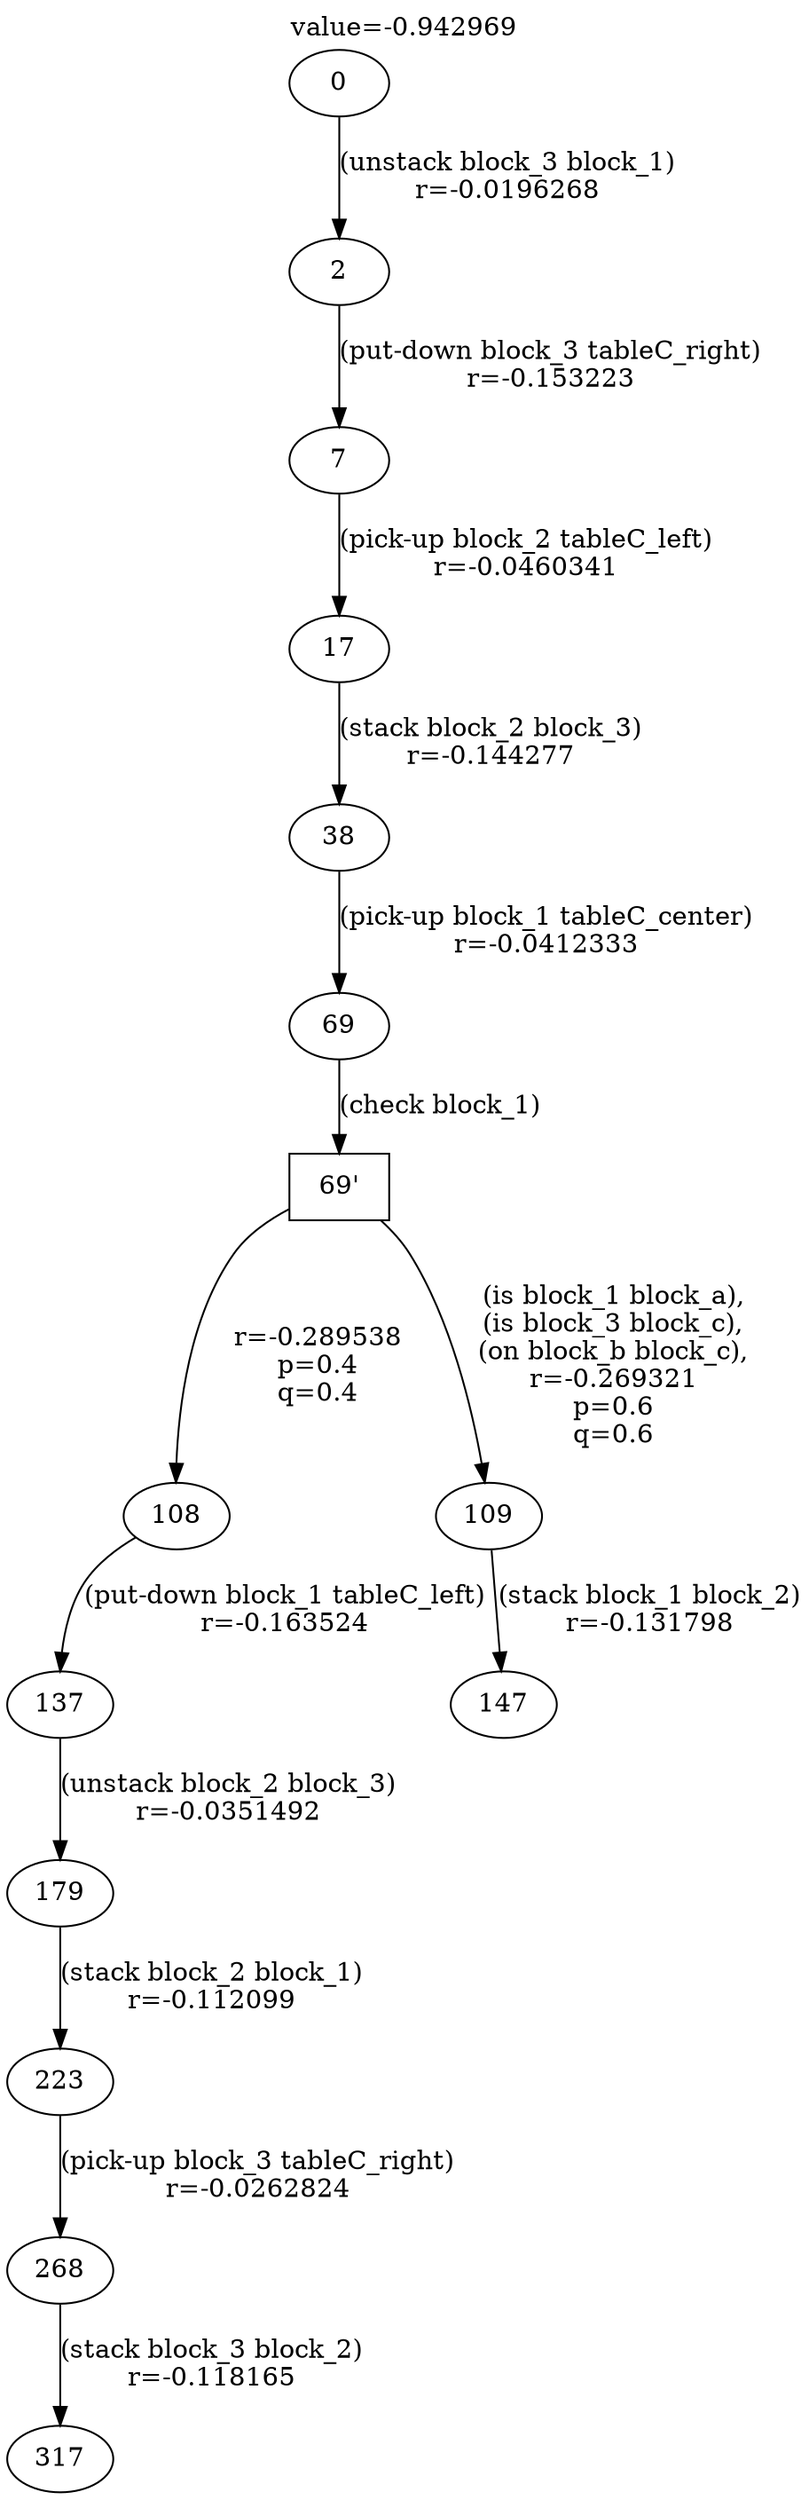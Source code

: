 digraph g{
label="value=-0.942969"
labelloc=top
0->2 [ label="(unstack block_3 block_1)
r=-0.0196268" ];
2->7 [ label="(put-down block_3 tableC_right)
r=-0.153223" ];
7->17 [ label="(pick-up block_2 tableC_left)
r=-0.0460341" ];
17->38 [ label="(stack block_2 block_3)
r=-0.144277" ];
38->69 [ label="(pick-up block_1 tableC_center)
r=-0.0412333" ];
"69'" [ shape=box ] ;
69->"69'" [ label="(check block_1)" ];
"69'"->108 [ label="
r=-0.289538
p=0.4
q=0.4" ];
108->137 [ label="(put-down block_1 tableC_left)
r=-0.163524" ];
137->179 [ label="(unstack block_2 block_3)
r=-0.0351492" ];
179->223 [ label="(stack block_2 block_1)
r=-0.112099" ];
223->268 [ label="(pick-up block_3 tableC_right)
r=-0.0262824" ];
268->317 [ label="(stack block_3 block_2)
r=-0.118165" ];
"69'"->109 [ label="
(is block_1 block_a),
(is block_3 block_c),
(on block_b block_c),
r=-0.269321
p=0.6
q=0.6" ];
109->147 [ label="(stack block_1 block_2)
r=-0.131798" ];
}
